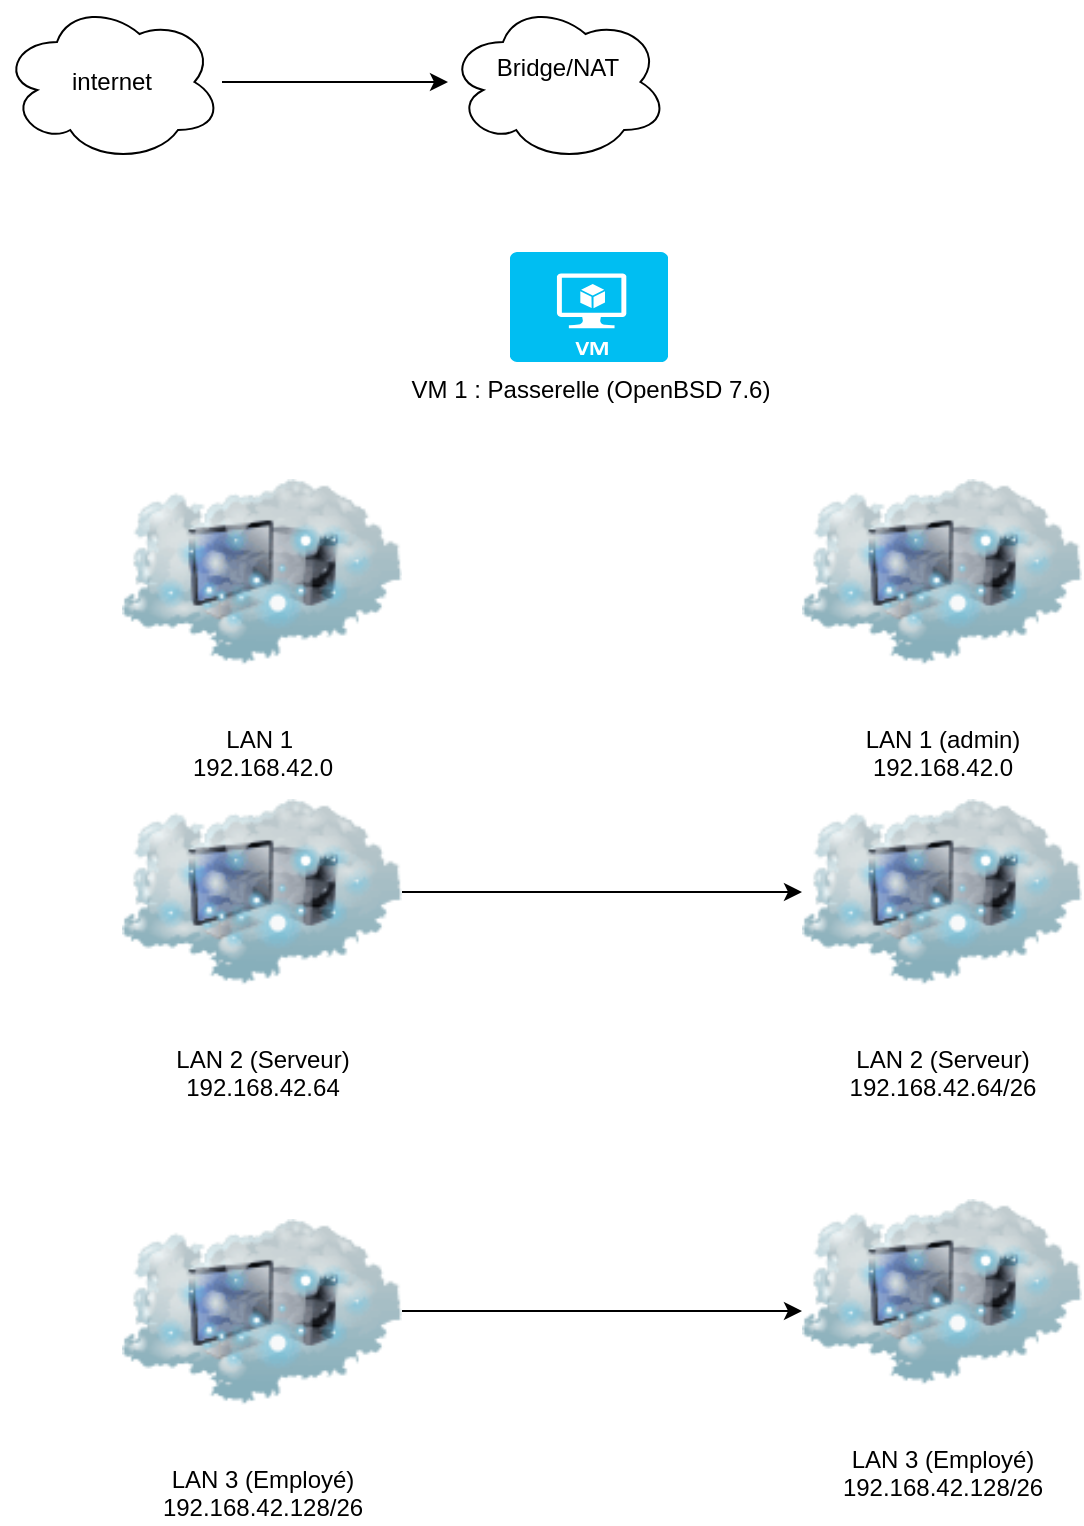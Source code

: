 <mxfile version="25.0.1">
  <diagram name="Page-1" id="qfI28rNw_duHqqMoNUKp">
    <mxGraphModel dx="1290" dy="562" grid="1" gridSize="10" guides="1" tooltips="1" connect="1" arrows="1" fold="1" page="1" pageScale="1" pageWidth="827" pageHeight="1169" math="0" shadow="0">
      <root>
        <mxCell id="0" />
        <mxCell id="1" parent="0" />
        <mxCell id="xnGyIrbxnaO3WfvtMM8V-1" value="VM 1 : Passerelle (OpenBSD 7.6)" style="verticalLabelPosition=bottom;html=1;verticalAlign=top;align=center;strokeColor=none;fillColor=#00BEF2;shape=mxgraph.azure.virtual_machine;" vertex="1" parent="1">
          <mxGeometry x="374" y="480" width="79" height="55" as="geometry" />
        </mxCell>
        <mxCell id="xnGyIrbxnaO3WfvtMM8V-2" value="Bridge/NAT&lt;div&gt;&lt;br&gt;&lt;/div&gt;" style="ellipse;shape=cloud;whiteSpace=wrap;html=1;" vertex="1" parent="1">
          <mxGeometry x="343" y="355" width="110" height="80" as="geometry" />
        </mxCell>
        <mxCell id="xnGyIrbxnaO3WfvtMM8V-3" value="LAN 1&amp;nbsp;&lt;div&gt;192.168.42.0&lt;/div&gt;" style="image;html=1;image=img/lib/clip_art/networking/Cloud_Computer_128x128.png" vertex="1" parent="1">
          <mxGeometry x="180" y="570" width="140" height="140" as="geometry" />
        </mxCell>
        <mxCell id="xnGyIrbxnaO3WfvtMM8V-17" style="edgeStyle=orthogonalEdgeStyle;rounded=0;orthogonalLoop=1;jettySize=auto;html=1;entryX=0;entryY=0.5;entryDx=0;entryDy=0;" edge="1" parent="1" source="xnGyIrbxnaO3WfvtMM8V-4" target="xnGyIrbxnaO3WfvtMM8V-14">
          <mxGeometry relative="1" as="geometry" />
        </mxCell>
        <mxCell id="xnGyIrbxnaO3WfvtMM8V-4" value="LAN 2 (Serveur)&lt;div&gt;192.168.42.64&lt;/div&gt;" style="image;html=1;image=img/lib/clip_art/networking/Cloud_Computer_128x128.png" vertex="1" parent="1">
          <mxGeometry x="180" y="730" width="140" height="140" as="geometry" />
        </mxCell>
        <mxCell id="xnGyIrbxnaO3WfvtMM8V-5" value="LAN 3 (Employé)&lt;div&gt;192.168.42.128/26&lt;/div&gt;" style="image;html=1;image=img/lib/clip_art/networking/Cloud_Computer_128x128.png" vertex="1" parent="1">
          <mxGeometry x="520" y="930" width="140" height="140" as="geometry" />
        </mxCell>
        <mxCell id="xnGyIrbxnaO3WfvtMM8V-7" value="LAN 3 (Employé)&lt;div&gt;192.168.42.128/26&lt;/div&gt;" style="image;html=1;image=img/lib/clip_art/networking/Cloud_Computer_128x128.png" vertex="1" parent="1">
          <mxGeometry x="180" y="940" width="140" height="140" as="geometry" />
        </mxCell>
        <mxCell id="xnGyIrbxnaO3WfvtMM8V-13" style="edgeStyle=orthogonalEdgeStyle;rounded=0;orthogonalLoop=1;jettySize=auto;html=1;" edge="1" parent="1" source="xnGyIrbxnaO3WfvtMM8V-8" target="xnGyIrbxnaO3WfvtMM8V-2">
          <mxGeometry relative="1" as="geometry">
            <Array as="points">
              <mxPoint x="200" y="400" />
              <mxPoint x="200" y="400" />
            </Array>
          </mxGeometry>
        </mxCell>
        <mxCell id="xnGyIrbxnaO3WfvtMM8V-8" value="&lt;div&gt;internet&lt;/div&gt;" style="ellipse;shape=cloud;whiteSpace=wrap;html=1;" vertex="1" parent="1">
          <mxGeometry x="120" y="355" width="110" height="80" as="geometry" />
        </mxCell>
        <mxCell id="xnGyIrbxnaO3WfvtMM8V-11" value="LAN 1 (admin)&lt;div&gt;192.168.42.0&lt;/div&gt;" style="image;html=1;image=img/lib/clip_art/networking/Cloud_Computer_128x128.png" vertex="1" parent="1">
          <mxGeometry x="520" y="570" width="140" height="140" as="geometry" />
        </mxCell>
        <mxCell id="xnGyIrbxnaO3WfvtMM8V-14" value="LAN 2 (Serveur)&lt;div&gt;192.168.42.64/26&lt;/div&gt;" style="image;html=1;image=img/lib/clip_art/networking/Cloud_Computer_128x128.png" vertex="1" parent="1">
          <mxGeometry x="520" y="730" width="140" height="140" as="geometry" />
        </mxCell>
        <mxCell id="xnGyIrbxnaO3WfvtMM8V-19" style="edgeStyle=orthogonalEdgeStyle;rounded=0;orthogonalLoop=1;jettySize=auto;html=1;entryX=0;entryY=0.5;entryDx=0;entryDy=0;" edge="1" parent="1">
          <mxGeometry relative="1" as="geometry">
            <mxPoint x="320" y="1009.5" as="sourcePoint" />
            <mxPoint x="520" y="1009.5" as="targetPoint" />
          </mxGeometry>
        </mxCell>
      </root>
    </mxGraphModel>
  </diagram>
</mxfile>
